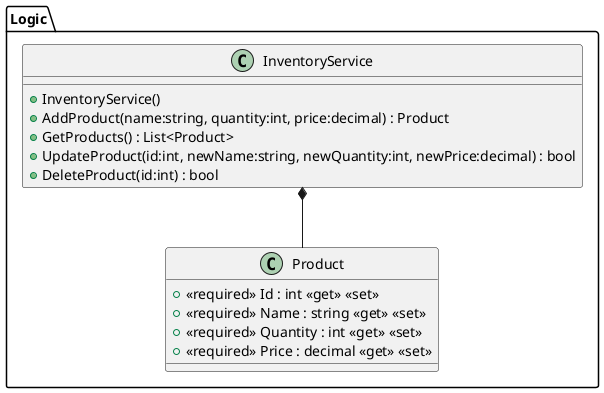 @startuml

package Logic {
class InventoryService {
    + InventoryService()
    + AddProduct(name:string, quantity:int, price:decimal) : Product
    + GetProducts() : List<Product>
    + UpdateProduct(id:int, newName:string, newQuantity:int, newPrice:decimal) : bool
    + DeleteProduct(id:int) : bool
}
class Product {
    + <<required>> Id : int <<get>> <<set>>
    + <<required>> Name : string <<get>> <<set>>
    + <<required>> Quantity : int <<get>> <<set>>
    + <<required>> Price : decimal <<get>> <<set>>
}
InventoryService *-- Product
}

@enduml
